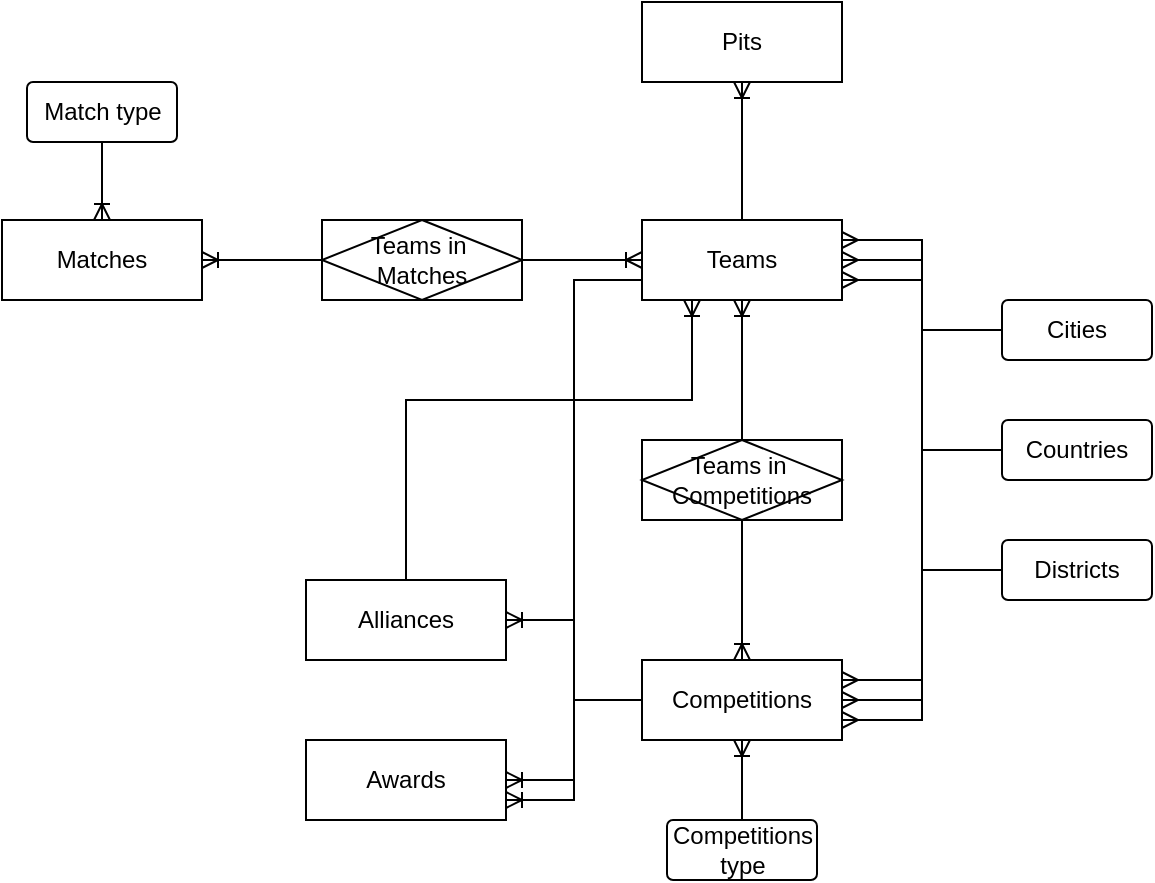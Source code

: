 <mxfile version="22.1.11" type="device">
  <diagram id="R2lEEEUBdFMjLlhIrx00" name="Page-1">
    <mxGraphModel dx="810" dy="483" grid="1" gridSize="10" guides="1" tooltips="1" connect="1" arrows="1" fold="1" page="1" pageScale="1" pageWidth="850" pageHeight="1100" math="0" shadow="0" extFonts="Permanent Marker^https://fonts.googleapis.com/css?family=Permanent+Marker">
      <root>
        <mxCell id="0" />
        <mxCell id="1" parent="0" />
        <mxCell id="a9pGwGU1IxF5XLxO_N2W-25" value="" style="edgeStyle=orthogonalEdgeStyle;rounded=0;orthogonalLoop=1;jettySize=auto;html=1;endArrow=ERoneToMany;endFill=0;" edge="1" parent="1" source="a9pGwGU1IxF5XLxO_N2W-4" target="a9pGwGU1IxF5XLxO_N2W-7">
          <mxGeometry relative="1" as="geometry" />
        </mxCell>
        <mxCell id="a9pGwGU1IxF5XLxO_N2W-67" style="edgeStyle=orthogonalEdgeStyle;rounded=0;orthogonalLoop=1;jettySize=auto;html=1;entryX=1;entryY=0.75;entryDx=0;entryDy=0;exitX=0;exitY=0.75;exitDx=0;exitDy=0;endArrow=ERoneToMany;endFill=0;" edge="1" parent="1" source="a9pGwGU1IxF5XLxO_N2W-4" target="a9pGwGU1IxF5XLxO_N2W-55">
          <mxGeometry relative="1" as="geometry" />
        </mxCell>
        <mxCell id="a9pGwGU1IxF5XLxO_N2W-4" value="Teams" style="rounded=0;arcSize=10;whiteSpace=wrap;html=1;align=center;" vertex="1" parent="1">
          <mxGeometry x="500" y="240" width="100" height="40" as="geometry" />
        </mxCell>
        <mxCell id="a9pGwGU1IxF5XLxO_N2W-6" value="Matches" style="rounded=0;arcSize=10;whiteSpace=wrap;html=1;align=center;" vertex="1" parent="1">
          <mxGeometry x="180" y="240" width="100" height="40" as="geometry" />
        </mxCell>
        <mxCell id="a9pGwGU1IxF5XLxO_N2W-7" value="Pits" style="rounded=0;arcSize=10;whiteSpace=wrap;html=1;align=center;" vertex="1" parent="1">
          <mxGeometry x="500" y="131" width="100" height="40" as="geometry" />
        </mxCell>
        <mxCell id="a9pGwGU1IxF5XLxO_N2W-57" value="" style="edgeStyle=orthogonalEdgeStyle;rounded=0;orthogonalLoop=1;jettySize=auto;html=1;entryX=1;entryY=0.5;entryDx=0;entryDy=0;endArrow=ERoneToMany;endFill=0;" edge="1" parent="1" source="a9pGwGU1IxF5XLxO_N2W-8" target="a9pGwGU1IxF5XLxO_N2W-55">
          <mxGeometry relative="1" as="geometry" />
        </mxCell>
        <mxCell id="a9pGwGU1IxF5XLxO_N2W-58" style="edgeStyle=orthogonalEdgeStyle;rounded=0;orthogonalLoop=1;jettySize=auto;html=1;entryX=1;entryY=0.5;entryDx=0;entryDy=0;endArrow=ERoneToMany;endFill=0;" edge="1" parent="1" source="a9pGwGU1IxF5XLxO_N2W-8" target="a9pGwGU1IxF5XLxO_N2W-56">
          <mxGeometry relative="1" as="geometry" />
        </mxCell>
        <mxCell id="a9pGwGU1IxF5XLxO_N2W-8" value="Competitions" style="rounded=0;arcSize=10;whiteSpace=wrap;html=1;align=center;" vertex="1" parent="1">
          <mxGeometry x="500" y="460" width="100" height="40" as="geometry" />
        </mxCell>
        <mxCell id="a9pGwGU1IxF5XLxO_N2W-29" value="" style="edgeStyle=orthogonalEdgeStyle;rounded=0;orthogonalLoop=1;jettySize=auto;html=1;endArrow=ERoneToMany;endFill=0;" edge="1" parent="1" source="a9pGwGU1IxF5XLxO_N2W-14" target="a9pGwGU1IxF5XLxO_N2W-4">
          <mxGeometry relative="1" as="geometry" />
        </mxCell>
        <mxCell id="a9pGwGU1IxF5XLxO_N2W-31" value="" style="edgeStyle=orthogonalEdgeStyle;rounded=0;orthogonalLoop=1;jettySize=auto;html=1;endArrow=ERoneToMany;endFill=0;" edge="1" parent="1" source="a9pGwGU1IxF5XLxO_N2W-14" target="a9pGwGU1IxF5XLxO_N2W-6">
          <mxGeometry relative="1" as="geometry" />
        </mxCell>
        <mxCell id="a9pGwGU1IxF5XLxO_N2W-14" value="&lt;div&gt;Teams in&amp;nbsp;&lt;/div&gt;&lt;div&gt;Matches&lt;/div&gt;" style="shape=associativeEntity;whiteSpace=wrap;html=1;align=center;rounded=0;" vertex="1" parent="1">
          <mxGeometry x="340" y="240" width="100" height="40" as="geometry" />
        </mxCell>
        <mxCell id="a9pGwGU1IxF5XLxO_N2W-35" value="" style="edgeStyle=orthogonalEdgeStyle;rounded=0;orthogonalLoop=1;jettySize=auto;html=1;endArrow=ERoneToMany;endFill=0;" edge="1" parent="1" source="a9pGwGU1IxF5XLxO_N2W-33" target="a9pGwGU1IxF5XLxO_N2W-4">
          <mxGeometry relative="1" as="geometry" />
        </mxCell>
        <mxCell id="a9pGwGU1IxF5XLxO_N2W-36" value="" style="edgeStyle=orthogonalEdgeStyle;rounded=0;orthogonalLoop=1;jettySize=auto;html=1;endArrow=ERoneToMany;endFill=0;" edge="1" parent="1" source="a9pGwGU1IxF5XLxO_N2W-33" target="a9pGwGU1IxF5XLxO_N2W-8">
          <mxGeometry relative="1" as="geometry" />
        </mxCell>
        <mxCell id="a9pGwGU1IxF5XLxO_N2W-33" value="&lt;div&gt;Teams in&amp;nbsp;&lt;/div&gt;Competitions" style="shape=associativeEntity;whiteSpace=wrap;html=1;align=center;rounded=0;" vertex="1" parent="1">
          <mxGeometry x="500" y="350" width="100" height="40" as="geometry" />
        </mxCell>
        <mxCell id="a9pGwGU1IxF5XLxO_N2W-49" style="edgeStyle=orthogonalEdgeStyle;rounded=0;orthogonalLoop=1;jettySize=auto;html=1;entryX=1;entryY=0.75;entryDx=0;entryDy=0;endArrow=ERmany;endFill=0;" edge="1" parent="1" source="a9pGwGU1IxF5XLxO_N2W-39" target="a9pGwGU1IxF5XLxO_N2W-4">
          <mxGeometry relative="1" as="geometry" />
        </mxCell>
        <mxCell id="a9pGwGU1IxF5XLxO_N2W-54" style="edgeStyle=orthogonalEdgeStyle;rounded=0;orthogonalLoop=1;jettySize=auto;html=1;entryX=1;entryY=0.75;entryDx=0;entryDy=0;endArrow=ERmany;endFill=0;" edge="1" parent="1" source="a9pGwGU1IxF5XLxO_N2W-39" target="a9pGwGU1IxF5XLxO_N2W-8">
          <mxGeometry relative="1" as="geometry" />
        </mxCell>
        <mxCell id="a9pGwGU1IxF5XLxO_N2W-39" value="Districts" style="rounded=1;arcSize=10;whiteSpace=wrap;html=1;align=center;" vertex="1" parent="1">
          <mxGeometry x="680" y="400" width="75" height="30" as="geometry" />
        </mxCell>
        <mxCell id="a9pGwGU1IxF5XLxO_N2W-48" style="edgeStyle=orthogonalEdgeStyle;rounded=0;orthogonalLoop=1;jettySize=auto;html=1;exitX=0;exitY=0.5;exitDx=0;exitDy=0;entryX=1;entryY=0.5;entryDx=0;entryDy=0;endArrow=ERmany;endFill=0;" edge="1" parent="1" source="a9pGwGU1IxF5XLxO_N2W-40" target="a9pGwGU1IxF5XLxO_N2W-4">
          <mxGeometry relative="1" as="geometry" />
        </mxCell>
        <mxCell id="a9pGwGU1IxF5XLxO_N2W-53" style="edgeStyle=orthogonalEdgeStyle;rounded=0;orthogonalLoop=1;jettySize=auto;html=1;entryX=1;entryY=0.5;entryDx=0;entryDy=0;endArrow=ERmany;endFill=0;" edge="1" parent="1" source="a9pGwGU1IxF5XLxO_N2W-40" target="a9pGwGU1IxF5XLxO_N2W-8">
          <mxGeometry relative="1" as="geometry" />
        </mxCell>
        <mxCell id="a9pGwGU1IxF5XLxO_N2W-40" value="Countries" style="rounded=1;arcSize=10;whiteSpace=wrap;html=1;align=center;" vertex="1" parent="1">
          <mxGeometry x="680" y="340" width="75" height="30" as="geometry" />
        </mxCell>
        <mxCell id="a9pGwGU1IxF5XLxO_N2W-50" value="" style="edgeStyle=orthogonalEdgeStyle;rounded=0;orthogonalLoop=1;jettySize=auto;html=1;endArrow=ERmany;endFill=0;entryX=1;entryY=0.25;entryDx=0;entryDy=0;" edge="1" parent="1" source="a9pGwGU1IxF5XLxO_N2W-41" target="a9pGwGU1IxF5XLxO_N2W-4">
          <mxGeometry relative="1" as="geometry" />
        </mxCell>
        <mxCell id="a9pGwGU1IxF5XLxO_N2W-51" style="edgeStyle=orthogonalEdgeStyle;rounded=0;orthogonalLoop=1;jettySize=auto;html=1;exitX=0;exitY=0.5;exitDx=0;exitDy=0;entryX=1;entryY=0.25;entryDx=0;entryDy=0;endArrow=ERmany;endFill=0;" edge="1" parent="1" source="a9pGwGU1IxF5XLxO_N2W-41" target="a9pGwGU1IxF5XLxO_N2W-8">
          <mxGeometry relative="1" as="geometry" />
        </mxCell>
        <mxCell id="a9pGwGU1IxF5XLxO_N2W-41" value="Cities" style="rounded=1;arcSize=10;whiteSpace=wrap;html=1;align=center;" vertex="1" parent="1">
          <mxGeometry x="680" y="280" width="75" height="30" as="geometry" />
        </mxCell>
        <mxCell id="a9pGwGU1IxF5XLxO_N2W-55" value="Awards" style="rounded=0;arcSize=10;whiteSpace=wrap;html=1;align=center;" vertex="1" parent="1">
          <mxGeometry x="332" y="500" width="100" height="40" as="geometry" />
        </mxCell>
        <mxCell id="a9pGwGU1IxF5XLxO_N2W-65" style="edgeStyle=orthogonalEdgeStyle;rounded=0;orthogonalLoop=1;jettySize=auto;html=1;entryX=0.25;entryY=1;entryDx=0;entryDy=0;endArrow=ERoneToMany;endFill=0;" edge="1" parent="1" source="a9pGwGU1IxF5XLxO_N2W-56" target="a9pGwGU1IxF5XLxO_N2W-4">
          <mxGeometry relative="1" as="geometry">
            <Array as="points">
              <mxPoint x="382" y="330" />
              <mxPoint x="525" y="330" />
            </Array>
          </mxGeometry>
        </mxCell>
        <mxCell id="a9pGwGU1IxF5XLxO_N2W-56" value="Alliances" style="rounded=0;arcSize=10;whiteSpace=wrap;html=1;align=center;" vertex="1" parent="1">
          <mxGeometry x="332" y="420" width="100" height="40" as="geometry" />
        </mxCell>
        <mxCell id="a9pGwGU1IxF5XLxO_N2W-61" value="" style="edgeStyle=orthogonalEdgeStyle;rounded=0;orthogonalLoop=1;jettySize=auto;html=1;endArrow=ERoneToMany;endFill=0;" edge="1" parent="1" source="a9pGwGU1IxF5XLxO_N2W-60" target="a9pGwGU1IxF5XLxO_N2W-6">
          <mxGeometry relative="1" as="geometry" />
        </mxCell>
        <mxCell id="a9pGwGU1IxF5XLxO_N2W-60" value="Match type" style="rounded=1;arcSize=10;whiteSpace=wrap;html=1;align=center;" vertex="1" parent="1">
          <mxGeometry x="192.5" y="171" width="75" height="30" as="geometry" />
        </mxCell>
        <mxCell id="a9pGwGU1IxF5XLxO_N2W-63" value="" style="edgeStyle=orthogonalEdgeStyle;rounded=0;orthogonalLoop=1;jettySize=auto;html=1;endArrow=ERoneToMany;endFill=0;" edge="1" parent="1" source="a9pGwGU1IxF5XLxO_N2W-62" target="a9pGwGU1IxF5XLxO_N2W-8">
          <mxGeometry relative="1" as="geometry" />
        </mxCell>
        <mxCell id="a9pGwGU1IxF5XLxO_N2W-62" value="Competitions type" style="rounded=1;arcSize=10;whiteSpace=wrap;html=1;align=center;" vertex="1" parent="1">
          <mxGeometry x="512.5" y="540" width="75" height="30" as="geometry" />
        </mxCell>
      </root>
    </mxGraphModel>
  </diagram>
</mxfile>

